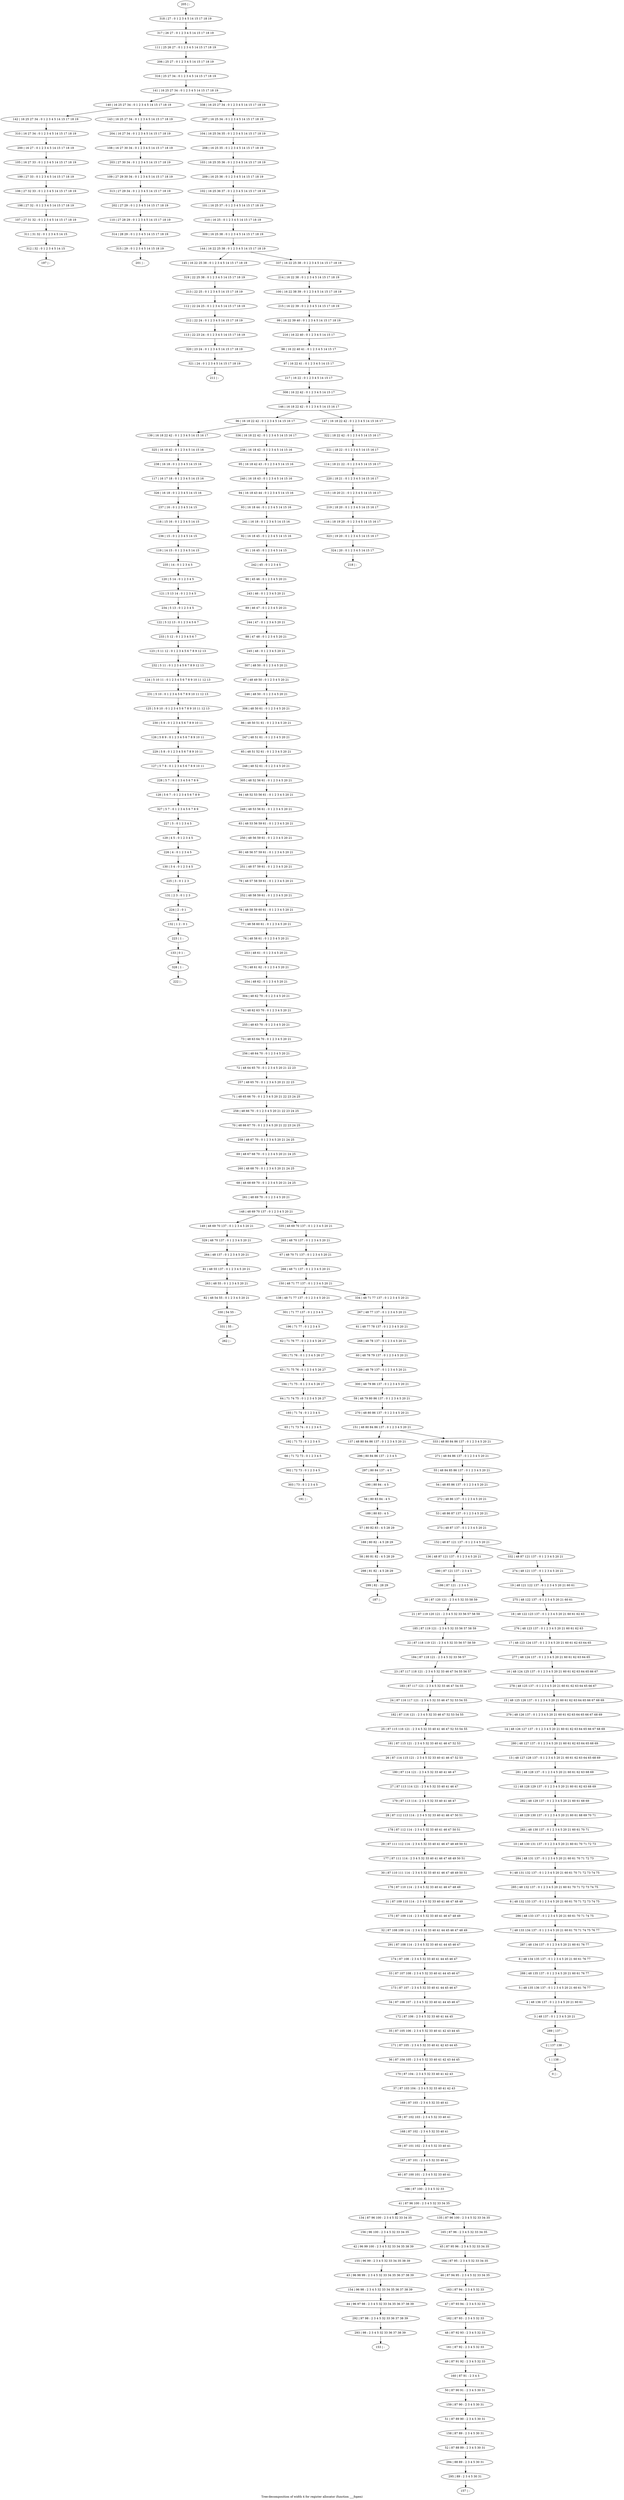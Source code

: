 digraph G {
graph [label="Tree-decomposition of width 4 for register allocator (function ___fopen)"]
0[label="0 | : "];
1[label="1 | 138 : "];
2[label="2 | 137 138 : "];
3[label="3 | 48 137 : 0 1 2 3 4 5 20 21 "];
4[label="4 | 48 136 137 : 0 1 2 3 4 5 20 21 60 61 "];
5[label="5 | 48 135 136 137 : 0 1 2 3 4 5 20 21 60 61 76 77 "];
6[label="6 | 48 134 135 137 : 0 1 2 3 4 5 20 21 60 61 76 77 "];
7[label="7 | 48 133 134 137 : 0 1 2 3 4 5 20 21 60 61 70 71 74 75 76 77 "];
8[label="8 | 48 132 133 137 : 0 1 2 3 4 5 20 21 60 61 70 71 72 73 74 75 "];
9[label="9 | 48 131 132 137 : 0 1 2 3 4 5 20 21 60 61 70 71 72 73 74 75 "];
10[label="10 | 48 130 131 137 : 0 1 2 3 4 5 20 21 60 61 70 71 72 73 "];
11[label="11 | 48 129 130 137 : 0 1 2 3 4 5 20 21 60 61 68 69 70 71 "];
12[label="12 | 48 128 129 137 : 0 1 2 3 4 5 20 21 60 61 62 63 68 69 "];
13[label="13 | 48 127 128 137 : 0 1 2 3 4 5 20 21 60 61 62 63 64 65 68 69 "];
14[label="14 | 48 126 127 137 : 0 1 2 3 4 5 20 21 60 61 62 63 64 65 66 67 68 69 "];
15[label="15 | 48 125 126 137 : 0 1 2 3 4 5 20 21 60 61 62 63 64 65 66 67 68 69 "];
16[label="16 | 48 124 125 137 : 0 1 2 3 4 5 20 21 60 61 62 63 64 65 66 67 "];
17[label="17 | 48 123 124 137 : 0 1 2 3 4 5 20 21 60 61 62 63 64 65 "];
18[label="18 | 48 122 123 137 : 0 1 2 3 4 5 20 21 60 61 62 63 "];
19[label="19 | 48 121 122 137 : 0 1 2 3 4 5 20 21 60 61 "];
20[label="20 | 87 120 121 : 2 3 4 5 32 33 58 59 "];
21[label="21 | 87 119 120 121 : 2 3 4 5 32 33 56 57 58 59 "];
22[label="22 | 87 118 119 121 : 2 3 4 5 32 33 56 57 58 59 "];
23[label="23 | 87 117 118 121 : 2 3 4 5 32 33 46 47 54 55 56 57 "];
24[label="24 | 87 116 117 121 : 2 3 4 5 32 33 46 47 52 53 54 55 "];
25[label="25 | 87 115 116 121 : 2 3 4 5 32 33 40 41 46 47 52 53 54 55 "];
26[label="26 | 87 114 115 121 : 2 3 4 5 32 33 40 41 46 47 52 53 "];
27[label="27 | 87 113 114 121 : 2 3 4 5 32 33 40 41 46 47 "];
28[label="28 | 87 112 113 114 : 2 3 4 5 32 33 40 41 46 47 50 51 "];
29[label="29 | 87 111 112 114 : 2 3 4 5 32 33 40 41 46 47 48 49 50 51 "];
30[label="30 | 87 110 111 114 : 2 3 4 5 32 33 40 41 46 47 48 49 50 51 "];
31[label="31 | 87 109 110 114 : 2 3 4 5 32 33 40 41 46 47 48 49 "];
32[label="32 | 87 108 109 114 : 2 3 4 5 32 33 40 41 44 45 46 47 48 49 "];
33[label="33 | 87 107 108 : 2 3 4 5 32 33 40 41 44 45 46 47 "];
34[label="34 | 87 106 107 : 2 3 4 5 32 33 40 41 44 45 46 47 "];
35[label="35 | 87 105 106 : 2 3 4 5 32 33 40 41 42 43 44 45 "];
36[label="36 | 87 104 105 : 2 3 4 5 32 33 40 41 42 43 44 45 "];
37[label="37 | 87 103 104 : 2 3 4 5 32 33 40 41 42 43 "];
38[label="38 | 87 102 103 : 2 3 4 5 32 33 40 41 "];
39[label="39 | 87 101 102 : 2 3 4 5 32 33 40 41 "];
40[label="40 | 87 100 101 : 2 3 4 5 32 33 40 41 "];
41[label="41 | 87 96 100 : 2 3 4 5 32 33 34 35 "];
42[label="42 | 96 99 100 : 2 3 4 5 32 33 34 35 38 39 "];
43[label="43 | 96 98 99 : 2 3 4 5 32 33 34 35 36 37 38 39 "];
44[label="44 | 96 97 98 : 2 3 4 5 32 33 34 35 36 37 38 39 "];
45[label="45 | 87 95 96 : 2 3 4 5 32 33 34 35 "];
46[label="46 | 87 94 95 : 2 3 4 5 32 33 34 35 "];
47[label="47 | 87 93 94 : 2 3 4 5 32 33 "];
48[label="48 | 87 92 93 : 2 3 4 5 32 33 "];
49[label="49 | 87 91 92 : 2 3 4 5 32 33 "];
50[label="50 | 87 90 91 : 2 3 4 5 30 31 "];
51[label="51 | 87 89 90 : 2 3 4 5 30 31 "];
52[label="52 | 87 88 89 : 2 3 4 5 30 31 "];
53[label="53 | 48 86 87 137 : 0 1 2 3 4 5 20 21 "];
54[label="54 | 48 85 86 137 : 0 1 2 3 4 5 20 21 "];
55[label="55 | 48 84 85 86 137 : 0 1 2 3 4 5 20 21 "];
56[label="56 | 80 83 84 : 4 5 "];
57[label="57 | 80 82 83 : 4 5 28 29 "];
58[label="58 | 80 81 82 : 4 5 28 29 "];
59[label="59 | 48 79 80 86 137 : 0 1 2 3 4 5 20 21 "];
60[label="60 | 48 78 79 137 : 0 1 2 3 4 5 20 21 "];
61[label="61 | 48 77 78 137 : 0 1 2 3 4 5 20 21 "];
62[label="62 | 71 76 77 : 0 1 2 3 4 5 26 27 "];
63[label="63 | 71 75 76 : 0 1 2 3 4 5 26 27 "];
64[label="64 | 71 74 75 : 0 1 2 3 4 5 26 27 "];
65[label="65 | 71 73 74 : 0 1 2 3 4 5 "];
66[label="66 | 71 72 73 : 0 1 2 3 4 5 "];
67[label="67 | 48 70 71 137 : 0 1 2 3 4 5 20 21 "];
68[label="68 | 48 68 69 70 : 0 1 2 3 4 5 20 21 24 25 "];
69[label="69 | 48 67 68 70 : 0 1 2 3 4 5 20 21 24 25 "];
70[label="70 | 48 66 67 70 : 0 1 2 3 4 5 20 21 22 23 24 25 "];
71[label="71 | 48 65 66 70 : 0 1 2 3 4 5 20 21 22 23 24 25 "];
72[label="72 | 48 64 65 70 : 0 1 2 3 4 5 20 21 22 23 "];
73[label="73 | 48 63 64 70 : 0 1 2 3 4 5 20 21 "];
74[label="74 | 48 62 63 70 : 0 1 2 3 4 5 20 21 "];
75[label="75 | 48 61 62 : 0 1 2 3 4 5 20 21 "];
76[label="76 | 48 58 61 : 0 1 2 3 4 5 20 21 "];
77[label="77 | 48 58 60 61 : 0 1 2 3 4 5 20 21 "];
78[label="78 | 48 58 59 60 61 : 0 1 2 3 4 5 20 21 "];
79[label="79 | 48 57 58 59 61 : 0 1 2 3 4 5 20 21 "];
80[label="80 | 48 56 57 59 61 : 0 1 2 3 4 5 20 21 "];
81[label="81 | 48 55 137 : 0 1 2 3 4 5 20 21 "];
82[label="82 | 48 54 55 : 0 1 2 3 4 5 20 21 "];
83[label="83 | 48 53 56 59 61 : 0 1 2 3 4 5 20 21 "];
84[label="84 | 48 52 53 56 61 : 0 1 2 3 4 5 20 21 "];
85[label="85 | 48 51 52 61 : 0 1 2 3 4 5 20 21 "];
86[label="86 | 48 50 51 61 : 0 1 2 3 4 5 20 21 "];
87[label="87 | 48 49 50 : 0 1 2 3 4 5 20 21 "];
88[label="88 | 47 48 : 0 1 2 3 4 5 20 21 "];
89[label="89 | 46 47 : 0 1 2 3 4 5 20 21 "];
90[label="90 | 45 46 : 0 1 2 3 4 5 20 21 "];
91[label="91 | 16 45 : 0 1 2 3 4 5 14 15 "];
92[label="92 | 16 18 45 : 0 1 2 3 4 5 14 15 16 "];
93[label="93 | 16 18 44 : 0 1 2 3 4 5 14 15 16 "];
94[label="94 | 16 18 43 44 : 0 1 2 3 4 5 14 15 16 "];
95[label="95 | 16 18 42 43 : 0 1 2 3 4 5 14 15 16 "];
96[label="96 | 16 18 22 42 : 0 1 2 3 4 5 14 15 16 17 "];
97[label="97 | 16 22 41 : 0 1 2 3 4 5 14 15 17 "];
98[label="98 | 16 22 40 41 : 0 1 2 3 4 5 14 15 17 "];
99[label="99 | 16 22 39 40 : 0 1 2 3 4 5 14 15 17 18 19 "];
100[label="100 | 16 22 38 39 : 0 1 2 3 4 5 14 15 17 18 19 "];
101[label="101 | 16 25 37 : 0 1 2 3 4 5 14 15 17 18 19 "];
102[label="102 | 16 25 36 37 : 0 1 2 3 4 5 14 15 17 18 19 "];
103[label="103 | 16 25 35 36 : 0 1 2 3 4 5 14 15 17 18 19 "];
104[label="104 | 16 25 34 35 : 0 1 2 3 4 5 14 15 17 18 19 "];
105[label="105 | 16 27 33 : 0 1 2 3 4 5 14 15 17 18 19 "];
106[label="106 | 27 32 33 : 0 1 2 3 4 5 14 15 17 18 19 "];
107[label="107 | 27 31 32 : 0 1 2 3 4 5 14 15 17 18 19 "];
108[label="108 | 16 27 30 34 : 0 1 2 3 4 5 14 15 17 18 19 "];
109[label="109 | 27 29 30 34 : 0 1 2 3 4 5 14 15 17 18 19 "];
110[label="110 | 27 28 29 : 0 1 2 3 4 5 14 15 17 18 19 "];
111[label="111 | 25 26 27 : 0 1 2 3 4 5 14 15 17 18 19 "];
112[label="112 | 22 24 25 : 0 1 2 3 4 5 14 15 17 18 19 "];
113[label="113 | 22 23 24 : 0 1 2 3 4 5 14 15 17 18 19 "];
114[label="114 | 18 21 22 : 0 1 2 3 4 5 14 15 16 17 "];
115[label="115 | 18 20 21 : 0 1 2 3 4 5 14 15 16 17 "];
116[label="116 | 18 19 20 : 0 1 2 3 4 5 14 15 16 17 "];
117[label="117 | 16 17 18 : 0 1 2 3 4 5 14 15 16 "];
118[label="118 | 15 16 : 0 1 2 3 4 5 14 15 "];
119[label="119 | 14 15 : 0 1 2 3 4 5 14 15 "];
120[label="120 | 5 14 : 0 1 2 3 4 5 "];
121[label="121 | 5 13 14 : 0 1 2 3 4 5 "];
122[label="122 | 5 12 13 : 0 1 2 3 4 5 6 7 "];
123[label="123 | 5 11 12 : 0 1 2 3 4 5 6 7 8 9 12 13 "];
124[label="124 | 5 10 11 : 0 1 2 3 4 5 6 7 8 9 10 11 12 13 "];
125[label="125 | 5 9 10 : 0 1 2 3 4 5 6 7 8 9 10 11 12 13 "];
126[label="126 | 5 8 9 : 0 1 2 3 4 5 6 7 8 9 10 11 "];
127[label="127 | 5 7 8 : 0 1 2 3 4 5 6 7 8 9 10 11 "];
128[label="128 | 5 6 7 : 0 1 2 3 4 5 6 7 8 9 "];
129[label="129 | 4 5 : 0 1 2 3 4 5 "];
130[label="130 | 3 4 : 0 1 2 3 4 5 "];
131[label="131 | 2 3 : 0 1 2 3 "];
132[label="132 | 1 2 : 0 1 "];
133[label="133 | 0 1 : "];
134[label="134 | 87 96 100 : 2 3 4 5 32 33 34 35 "];
135[label="135 | 87 96 100 : 2 3 4 5 32 33 34 35 "];
136[label="136 | 48 87 121 137 : 0 1 2 3 4 5 20 21 "];
137[label="137 | 48 80 84 86 137 : 0 1 2 3 4 5 20 21 "];
138[label="138 | 48 71 77 137 : 0 1 2 3 4 5 20 21 "];
139[label="139 | 16 18 22 42 : 0 1 2 3 4 5 14 15 16 17 "];
140[label="140 | 16 25 27 34 : 0 1 2 3 4 5 14 15 17 18 19 "];
141[label="141 | 16 25 27 34 : 0 1 2 3 4 5 14 15 17 18 19 "];
142[label="142 | 16 25 27 34 : 0 1 2 3 4 5 14 15 17 18 19 "];
143[label="143 | 16 25 27 34 : 0 1 2 3 4 5 14 15 17 18 19 "];
144[label="144 | 16 22 25 38 : 0 1 2 3 4 5 14 15 17 18 19 "];
145[label="145 | 16 22 25 38 : 0 1 2 3 4 5 14 15 17 18 19 "];
146[label="146 | 16 18 22 42 : 0 1 2 3 4 5 14 15 16 17 "];
147[label="147 | 16 18 22 42 : 0 1 2 3 4 5 14 15 16 17 "];
148[label="148 | 48 69 70 137 : 0 1 2 3 4 5 20 21 "];
149[label="149 | 48 69 70 137 : 0 1 2 3 4 5 20 21 "];
150[label="150 | 48 71 77 137 : 0 1 2 3 4 5 20 21 "];
151[label="151 | 48 80 84 86 137 : 0 1 2 3 4 5 20 21 "];
152[label="152 | 48 87 121 137 : 0 1 2 3 4 5 20 21 "];
153[label="153 | : "];
154[label="154 | 96 98 : 2 3 4 5 32 33 34 35 36 37 38 39 "];
155[label="155 | 96 99 : 2 3 4 5 32 33 34 35 38 39 "];
156[label="156 | 96 100 : 2 3 4 5 32 33 34 35 "];
157[label="157 | : "];
158[label="158 | 87 89 : 2 3 4 5 30 31 "];
159[label="159 | 87 90 : 2 3 4 5 30 31 "];
160[label="160 | 87 91 : 2 3 4 5 "];
161[label="161 | 87 92 : 2 3 4 5 32 33 "];
162[label="162 | 87 93 : 2 3 4 5 32 33 "];
163[label="163 | 87 94 : 2 3 4 5 32 33 "];
164[label="164 | 87 95 : 2 3 4 5 32 33 34 35 "];
165[label="165 | 87 96 : 2 3 4 5 32 33 34 35 "];
166[label="166 | 87 100 : 2 3 4 5 32 33 "];
167[label="167 | 87 101 : 2 3 4 5 32 33 40 41 "];
168[label="168 | 87 102 : 2 3 4 5 32 33 40 41 "];
169[label="169 | 87 103 : 2 3 4 5 32 33 40 41 "];
170[label="170 | 87 104 : 2 3 4 5 32 33 40 41 42 43 "];
171[label="171 | 87 105 : 2 3 4 5 32 33 40 41 42 43 44 45 "];
172[label="172 | 87 106 : 2 3 4 5 32 33 40 41 44 45 "];
173[label="173 | 87 107 : 2 3 4 5 32 33 40 41 44 45 46 47 "];
174[label="174 | 87 108 : 2 3 4 5 32 33 40 41 44 45 46 47 "];
175[label="175 | 87 109 114 : 2 3 4 5 32 33 40 41 46 47 48 49 "];
176[label="176 | 87 110 114 : 2 3 4 5 32 33 40 41 46 47 48 49 "];
177[label="177 | 87 111 114 : 2 3 4 5 32 33 40 41 46 47 48 49 50 51 "];
178[label="178 | 87 112 114 : 2 3 4 5 32 33 40 41 46 47 50 51 "];
179[label="179 | 87 113 114 : 2 3 4 5 32 33 40 41 46 47 "];
180[label="180 | 87 114 121 : 2 3 4 5 32 33 40 41 46 47 "];
181[label="181 | 87 115 121 : 2 3 4 5 32 33 40 41 46 47 52 53 "];
182[label="182 | 87 116 121 : 2 3 4 5 32 33 46 47 52 53 54 55 "];
183[label="183 | 87 117 121 : 2 3 4 5 32 33 46 47 54 55 "];
184[label="184 | 87 118 121 : 2 3 4 5 32 33 56 57 "];
185[label="185 | 87 119 121 : 2 3 4 5 32 33 56 57 58 59 "];
186[label="186 | 87 121 : 2 3 4 5 "];
187[label="187 | : "];
188[label="188 | 80 82 : 4 5 28 29 "];
189[label="189 | 80 83 : 4 5 "];
190[label="190 | 80 84 : 4 5 "];
191[label="191 | : "];
192[label="192 | 71 73 : 0 1 2 3 4 5 "];
193[label="193 | 71 74 : 0 1 2 3 4 5 "];
194[label="194 | 71 75 : 0 1 2 3 4 5 26 27 "];
195[label="195 | 71 76 : 0 1 2 3 4 5 26 27 "];
196[label="196 | 71 77 : 0 1 2 3 4 5 "];
197[label="197 | : "];
198[label="198 | 27 32 : 0 1 2 3 4 5 14 15 17 18 19 "];
199[label="199 | 27 33 : 0 1 2 3 4 5 14 15 17 18 19 "];
200[label="200 | 16 27 : 0 1 2 3 4 5 14 15 17 18 19 "];
201[label="201 | : "];
202[label="202 | 27 29 : 0 1 2 3 4 5 14 15 17 18 19 "];
203[label="203 | 27 30 34 : 0 1 2 3 4 5 14 15 17 18 19 "];
204[label="204 | 16 27 34 : 0 1 2 3 4 5 14 15 17 18 19 "];
205[label="205 | : "];
206[label="206 | 25 27 : 0 1 2 3 4 5 14 15 17 18 19 "];
207[label="207 | 16 25 34 : 0 1 2 3 4 5 14 15 17 18 19 "];
208[label="208 | 16 25 35 : 0 1 2 3 4 5 14 15 17 18 19 "];
209[label="209 | 16 25 36 : 0 1 2 3 4 5 14 15 17 18 19 "];
210[label="210 | 16 25 : 0 1 2 3 4 5 14 15 17 18 19 "];
211[label="211 | : "];
212[label="212 | 22 24 : 0 1 2 3 4 5 14 15 17 18 19 "];
213[label="213 | 22 25 : 0 1 2 3 4 5 14 15 17 18 19 "];
214[label="214 | 16 22 38 : 0 1 2 3 4 5 14 15 17 18 19 "];
215[label="215 | 16 22 39 : 0 1 2 3 4 5 14 15 17 18 19 "];
216[label="216 | 16 22 40 : 0 1 2 3 4 5 14 15 17 "];
217[label="217 | 16 22 : 0 1 2 3 4 5 14 15 17 "];
218[label="218 | : "];
219[label="219 | 18 20 : 0 1 2 3 4 5 14 15 16 17 "];
220[label="220 | 18 21 : 0 1 2 3 4 5 14 15 16 17 "];
221[label="221 | 18 22 : 0 1 2 3 4 5 14 15 16 17 "];
222[label="222 | : "];
223[label="223 | 1 : "];
224[label="224 | 2 : 0 1 "];
225[label="225 | 3 : 0 1 2 3 "];
226[label="226 | 4 : 0 1 2 3 4 5 "];
227[label="227 | 5 : 0 1 2 3 4 5 "];
228[label="228 | 5 7 : 0 1 2 3 4 5 6 7 8 9 "];
229[label="229 | 5 8 : 0 1 2 3 4 5 6 7 8 9 10 11 "];
230[label="230 | 5 9 : 0 1 2 3 4 5 6 7 8 9 10 11 "];
231[label="231 | 5 10 : 0 1 2 3 4 5 6 7 8 9 10 11 12 13 "];
232[label="232 | 5 11 : 0 1 2 3 4 5 6 7 8 9 12 13 "];
233[label="233 | 5 12 : 0 1 2 3 4 5 6 7 "];
234[label="234 | 5 13 : 0 1 2 3 4 5 "];
235[label="235 | 14 : 0 1 2 3 4 5 "];
236[label="236 | 15 : 0 1 2 3 4 5 14 15 "];
237[label="237 | 16 : 0 1 2 3 4 5 14 15 "];
238[label="238 | 16 18 : 0 1 2 3 4 5 14 15 16 "];
239[label="239 | 16 18 42 : 0 1 2 3 4 5 14 15 16 "];
240[label="240 | 16 18 43 : 0 1 2 3 4 5 14 15 16 "];
241[label="241 | 16 18 : 0 1 2 3 4 5 14 15 16 "];
242[label="242 | 45 : 0 1 2 3 4 5 "];
243[label="243 | 46 : 0 1 2 3 4 5 20 21 "];
244[label="244 | 47 : 0 1 2 3 4 5 20 21 "];
245[label="245 | 48 : 0 1 2 3 4 5 20 21 "];
246[label="246 | 48 50 : 0 1 2 3 4 5 20 21 "];
247[label="247 | 48 51 61 : 0 1 2 3 4 5 20 21 "];
248[label="248 | 48 52 61 : 0 1 2 3 4 5 20 21 "];
249[label="249 | 48 53 56 61 : 0 1 2 3 4 5 20 21 "];
250[label="250 | 48 56 59 61 : 0 1 2 3 4 5 20 21 "];
251[label="251 | 48 57 59 61 : 0 1 2 3 4 5 20 21 "];
252[label="252 | 48 58 59 61 : 0 1 2 3 4 5 20 21 "];
253[label="253 | 48 61 : 0 1 2 3 4 5 20 21 "];
254[label="254 | 48 62 : 0 1 2 3 4 5 20 21 "];
255[label="255 | 48 63 70 : 0 1 2 3 4 5 20 21 "];
256[label="256 | 48 64 70 : 0 1 2 3 4 5 20 21 "];
257[label="257 | 48 65 70 : 0 1 2 3 4 5 20 21 22 23 "];
258[label="258 | 48 66 70 : 0 1 2 3 4 5 20 21 22 23 24 25 "];
259[label="259 | 48 67 70 : 0 1 2 3 4 5 20 21 24 25 "];
260[label="260 | 48 68 70 : 0 1 2 3 4 5 20 21 24 25 "];
261[label="261 | 48 69 70 : 0 1 2 3 4 5 20 21 "];
262[label="262 | : "];
263[label="263 | 48 55 : 0 1 2 3 4 5 20 21 "];
264[label="264 | 48 137 : 0 1 2 3 4 5 20 21 "];
265[label="265 | 48 70 137 : 0 1 2 3 4 5 20 21 "];
266[label="266 | 48 71 137 : 0 1 2 3 4 5 20 21 "];
267[label="267 | 48 77 137 : 0 1 2 3 4 5 20 21 "];
268[label="268 | 48 78 137 : 0 1 2 3 4 5 20 21 "];
269[label="269 | 48 79 137 : 0 1 2 3 4 5 20 21 "];
270[label="270 | 48 80 86 137 : 0 1 2 3 4 5 20 21 "];
271[label="271 | 48 84 86 137 : 0 1 2 3 4 5 20 21 "];
272[label="272 | 48 86 137 : 0 1 2 3 4 5 20 21 "];
273[label="273 | 48 87 137 : 0 1 2 3 4 5 20 21 "];
274[label="274 | 48 121 137 : 0 1 2 3 4 5 20 21 "];
275[label="275 | 48 122 137 : 0 1 2 3 4 5 20 21 60 61 "];
276[label="276 | 48 123 137 : 0 1 2 3 4 5 20 21 60 61 62 63 "];
277[label="277 | 48 124 137 : 0 1 2 3 4 5 20 21 60 61 62 63 64 65 "];
278[label="278 | 48 125 137 : 0 1 2 3 4 5 20 21 60 61 62 63 64 65 66 67 "];
279[label="279 | 48 126 137 : 0 1 2 3 4 5 20 21 60 61 62 63 64 65 66 67 68 69 "];
280[label="280 | 48 127 137 : 0 1 2 3 4 5 20 21 60 61 62 63 64 65 68 69 "];
281[label="281 | 48 128 137 : 0 1 2 3 4 5 20 21 60 61 62 63 68 69 "];
282[label="282 | 48 129 137 : 0 1 2 3 4 5 20 21 60 61 68 69 "];
283[label="283 | 48 130 137 : 0 1 2 3 4 5 20 21 60 61 70 71 "];
284[label="284 | 48 131 137 : 0 1 2 3 4 5 20 21 60 61 70 71 72 73 "];
285[label="285 | 48 132 137 : 0 1 2 3 4 5 20 21 60 61 70 71 72 73 74 75 "];
286[label="286 | 48 133 137 : 0 1 2 3 4 5 20 21 60 61 70 71 74 75 "];
287[label="287 | 48 134 137 : 0 1 2 3 4 5 20 21 60 61 76 77 "];
288[label="288 | 48 135 137 : 0 1 2 3 4 5 20 21 60 61 76 77 "];
289[label="289 | 137 : "];
290[label="290 | 87 121 137 : 2 3 4 5 "];
291[label="291 | 87 108 114 : 2 3 4 5 32 33 40 41 44 45 46 47 "];
292[label="292 | 97 98 : 2 3 4 5 32 33 36 37 38 39 "];
293[label="293 | 98 : 2 3 4 5 32 33 36 37 38 39 "];
294[label="294 | 88 89 : 2 3 4 5 30 31 "];
295[label="295 | 89 : 2 3 4 5 30 31 "];
296[label="296 | 80 84 86 137 : 2 3 4 5 "];
297[label="297 | 80 84 137 : 4 5 "];
298[label="298 | 81 82 : 4 5 28 29 "];
299[label="299 | 82 : 28 29 "];
300[label="300 | 48 79 86 137 : 0 1 2 3 4 5 20 21 "];
301[label="301 | 71 77 137 : 0 1 2 3 4 5 "];
302[label="302 | 72 73 : 0 1 2 3 4 5 "];
303[label="303 | 73 : 0 1 2 3 4 5 "];
304[label="304 | 48 62 70 : 0 1 2 3 4 5 20 21 "];
305[label="305 | 48 52 56 61 : 0 1 2 3 4 5 20 21 "];
306[label="306 | 48 50 61 : 0 1 2 3 4 5 20 21 "];
307[label="307 | 48 50 : 0 1 2 3 4 5 20 21 "];
308[label="308 | 16 22 42 : 0 1 2 3 4 5 14 15 17 "];
309[label="309 | 16 25 38 : 0 1 2 3 4 5 14 15 17 18 19 "];
310[label="310 | 16 27 34 : 0 1 2 3 4 5 14 15 17 18 19 "];
311[label="311 | 31 32 : 0 1 2 3 4 5 14 15 "];
312[label="312 | 32 : 0 1 2 3 4 5 14 15 "];
313[label="313 | 27 29 34 : 0 1 2 3 4 5 14 15 17 18 19 "];
314[label="314 | 28 29 : 0 1 2 3 4 5 14 15 17 18 19 "];
315[label="315 | 29 : 0 1 2 3 4 5 14 15 18 19 "];
316[label="316 | 25 27 34 : 0 1 2 3 4 5 14 15 17 18 19 "];
317[label="317 | 26 27 : 0 1 2 3 4 5 14 15 17 18 19 "];
318[label="318 | 27 : 0 1 2 3 4 5 14 15 17 18 19 "];
319[label="319 | 22 25 38 : 0 1 2 3 4 5 14 15 17 18 19 "];
320[label="320 | 23 24 : 0 1 2 3 4 5 14 15 17 18 19 "];
321[label="321 | 24 : 0 1 2 3 4 5 14 15 17 18 19 "];
322[label="322 | 18 22 42 : 0 1 2 3 4 5 14 15 16 17 "];
323[label="323 | 19 20 : 0 1 2 3 4 5 14 15 16 17 "];
324[label="324 | 20 : 0 1 2 3 4 5 14 15 17 "];
325[label="325 | 16 18 42 : 0 1 2 3 4 5 14 15 16 "];
326[label="326 | 16 18 : 0 1 2 3 4 5 14 15 16 "];
327[label="327 | 5 7 : 0 1 2 3 4 5 6 7 8 9 "];
328[label="328 | 1 : "];
329[label="329 | 48 70 137 : 0 1 2 3 4 5 20 21 "];
330[label="330 | 54 55 : "];
331[label="331 | 55 : "];
332[label="332 | 48 87 121 137 : 0 1 2 3 4 5 20 21 "];
333[label="333 | 48 80 84 86 137 : 0 1 2 3 4 5 20 21 "];
334[label="334 | 48 71 77 137 : 0 1 2 3 4 5 20 21 "];
335[label="335 | 48 69 70 137 : 0 1 2 3 4 5 20 21 "];
336[label="336 | 16 18 22 42 : 0 1 2 3 4 5 14 15 16 17 "];
337[label="337 | 16 22 25 38 : 0 1 2 3 4 5 14 15 17 18 19 "];
338[label="338 | 16 25 27 34 : 0 1 2 3 4 5 14 15 17 18 19 "];
20->21 ;
120->121 ;
41->134 ;
41->135 ;
96->139 ;
140->142 ;
140->143 ;
154->44 ;
43->154 ;
155->43 ;
42->155 ;
156->42 ;
134->156 ;
158->52 ;
51->158 ;
159->51 ;
50->159 ;
160->50 ;
49->160 ;
161->49 ;
48->161 ;
162->48 ;
47->162 ;
163->47 ;
46->163 ;
164->46 ;
45->164 ;
165->45 ;
135->165 ;
166->41 ;
40->166 ;
167->40 ;
39->167 ;
168->39 ;
38->168 ;
169->38 ;
37->169 ;
170->37 ;
36->170 ;
171->36 ;
35->171 ;
172->35 ;
34->172 ;
173->34 ;
33->173 ;
174->33 ;
175->32 ;
31->175 ;
176->31 ;
30->176 ;
177->30 ;
29->177 ;
178->29 ;
28->178 ;
179->28 ;
27->179 ;
180->27 ;
26->180 ;
181->26 ;
25->181 ;
182->25 ;
24->182 ;
183->24 ;
23->183 ;
184->23 ;
22->184 ;
185->22 ;
21->185 ;
186->20 ;
188->58 ;
57->188 ;
189->57 ;
56->189 ;
190->56 ;
192->66 ;
65->192 ;
193->65 ;
64->193 ;
194->64 ;
63->194 ;
195->63 ;
62->195 ;
196->62 ;
198->107 ;
106->198 ;
199->106 ;
105->199 ;
200->105 ;
202->110 ;
203->109 ;
108->203 ;
204->108 ;
143->204 ;
212->113 ;
112->212 ;
213->112 ;
219->116 ;
115->219 ;
220->115 ;
114->220 ;
221->114 ;
223->133 ;
132->223 ;
224->132 ;
131->224 ;
225->131 ;
130->225 ;
226->130 ;
129->226 ;
227->129 ;
228->128 ;
127->228 ;
229->127 ;
126->229 ;
230->126 ;
125->230 ;
231->125 ;
124->231 ;
232->124 ;
123->232 ;
233->123 ;
122->233 ;
234->122 ;
121->234 ;
235->120 ;
119->235 ;
236->119 ;
118->236 ;
237->118 ;
238->117 ;
263->82 ;
81->263 ;
264->81 ;
290->186 ;
136->290 ;
291->174 ;
32->291 ;
44->292 ;
293->153 ;
292->293 ;
52->294 ;
295->157 ;
294->295 ;
137->296 ;
297->190 ;
296->297 ;
58->298 ;
299->187 ;
298->299 ;
301->196 ;
138->301 ;
66->302 ;
303->191 ;
302->303 ;
310->200 ;
142->310 ;
107->311 ;
312->197 ;
311->312 ;
313->202 ;
109->313 ;
110->314 ;
315->201 ;
314->315 ;
319->213 ;
145->319 ;
113->320 ;
321->211 ;
320->321 ;
322->221 ;
147->322 ;
116->323 ;
324->218 ;
323->324 ;
325->238 ;
139->325 ;
326->237 ;
117->326 ;
327->227 ;
128->327 ;
328->222 ;
133->328 ;
329->264 ;
149->329 ;
82->330 ;
331->262 ;
330->331 ;
205->318 ;
318->317 ;
317->111 ;
111->206 ;
206->316 ;
316->141 ;
207->104 ;
104->208 ;
208->103 ;
103->209 ;
209->102 ;
102->101 ;
101->210 ;
210->309 ;
309->144 ;
214->100 ;
100->215 ;
215->99 ;
99->216 ;
216->98 ;
98->97 ;
97->217 ;
217->308 ;
308->146 ;
239->95 ;
95->240 ;
240->94 ;
94->93 ;
93->241 ;
241->92 ;
92->91 ;
91->242 ;
242->90 ;
90->243 ;
243->89 ;
89->244 ;
244->88 ;
88->245 ;
245->307 ;
307->87 ;
87->246 ;
246->306 ;
306->86 ;
86->247 ;
247->85 ;
85->248 ;
248->305 ;
305->84 ;
84->249 ;
249->83 ;
83->250 ;
250->80 ;
80->251 ;
251->79 ;
79->252 ;
252->78 ;
78->77 ;
77->76 ;
76->253 ;
253->75 ;
75->254 ;
254->304 ;
304->74 ;
74->255 ;
255->73 ;
73->256 ;
256->72 ;
72->257 ;
257->71 ;
71->258 ;
258->70 ;
70->259 ;
259->69 ;
69->260 ;
260->68 ;
68->261 ;
261->148 ;
265->67 ;
67->266 ;
266->150 ;
267->61 ;
61->268 ;
268->60 ;
60->269 ;
269->300 ;
300->59 ;
59->270 ;
270->151 ;
271->55 ;
55->54 ;
54->272 ;
272->53 ;
53->273 ;
273->152 ;
274->19 ;
19->275 ;
275->18 ;
18->276 ;
276->17 ;
17->277 ;
277->16 ;
16->278 ;
278->15 ;
15->279 ;
279->14 ;
14->280 ;
280->13 ;
13->281 ;
281->12 ;
12->282 ;
282->11 ;
11->283 ;
283->10 ;
10->284 ;
284->9 ;
9->285 ;
285->8 ;
8->286 ;
286->7 ;
7->287 ;
287->6 ;
6->288 ;
288->5 ;
5->4 ;
4->3 ;
3->289 ;
289->2 ;
2->1 ;
1->0 ;
332->274 ;
333->271 ;
334->267 ;
335->265 ;
336->239 ;
96->336 ;
337->214 ;
338->207 ;
152->136 ;
152->332 ;
151->137 ;
151->333 ;
150->138 ;
150->334 ;
148->149 ;
148->335 ;
146->147 ;
146->96 ;
144->145 ;
144->337 ;
141->140 ;
141->338 ;
}
